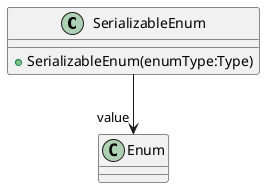 @startuml
class SerializableEnum {
    + SerializableEnum(enumType:Type)
}
SerializableEnum --> "value" Enum
@enduml
